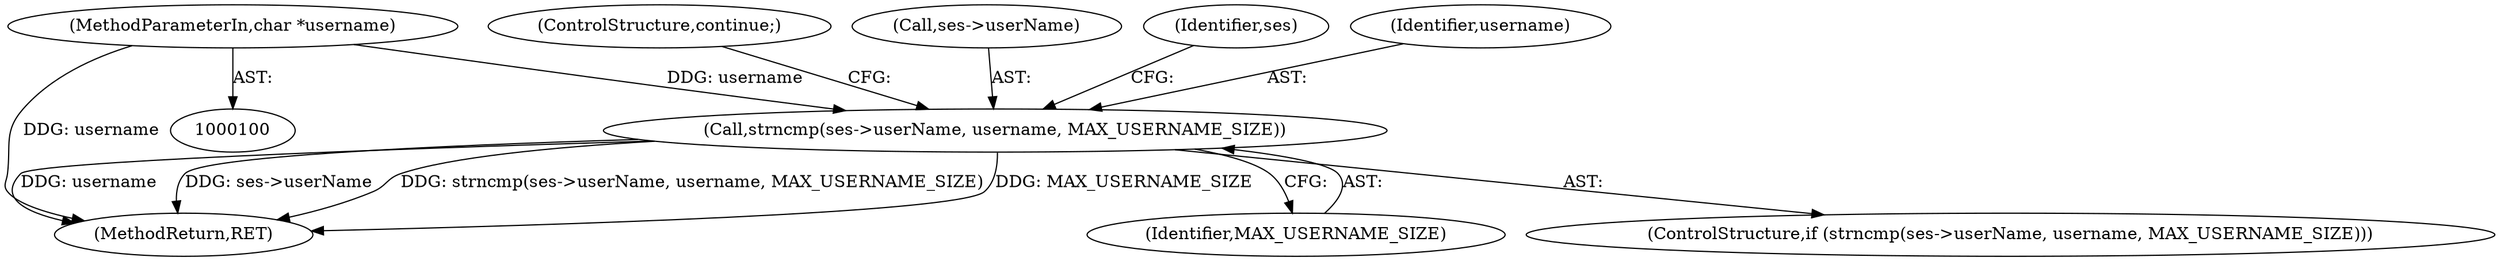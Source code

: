 digraph "1_linux_4ff67b720c02c36e54d55b88c2931879b7db1cd2@pointer" {
"1000111" [label="(Call,strncmp(ses->userName, username, MAX_USERNAME_SIZE))"];
"1000102" [label="(MethodParameterIn,char *username)"];
"1000102" [label="(MethodParameterIn,char *username)"];
"1000117" [label="(ControlStructure,continue;)"];
"1000110" [label="(ControlStructure,if (strncmp(ses->userName, username, MAX_USERNAME_SIZE)))"];
"1000112" [label="(Call,ses->userName)"];
"1000111" [label="(Call,strncmp(ses->userName, username, MAX_USERNAME_SIZE))"];
"1000120" [label="(Identifier,ses)"];
"1000132" [label="(MethodReturn,RET)"];
"1000116" [label="(Identifier,MAX_USERNAME_SIZE)"];
"1000115" [label="(Identifier,username)"];
"1000111" -> "1000110"  [label="AST: "];
"1000111" -> "1000116"  [label="CFG: "];
"1000112" -> "1000111"  [label="AST: "];
"1000115" -> "1000111"  [label="AST: "];
"1000116" -> "1000111"  [label="AST: "];
"1000117" -> "1000111"  [label="CFG: "];
"1000120" -> "1000111"  [label="CFG: "];
"1000111" -> "1000132"  [label="DDG: username"];
"1000111" -> "1000132"  [label="DDG: ses->userName"];
"1000111" -> "1000132"  [label="DDG: strncmp(ses->userName, username, MAX_USERNAME_SIZE)"];
"1000111" -> "1000132"  [label="DDG: MAX_USERNAME_SIZE"];
"1000102" -> "1000111"  [label="DDG: username"];
"1000102" -> "1000100"  [label="AST: "];
"1000102" -> "1000132"  [label="DDG: username"];
}
